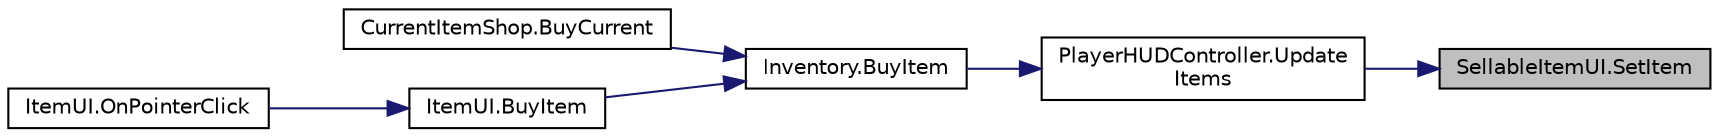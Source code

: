 digraph "SellableItemUI.SetItem"
{
 // INTERACTIVE_SVG=YES
 // LATEX_PDF_SIZE
  bgcolor="transparent";
  edge [fontname="Helvetica",fontsize="10",labelfontname="Helvetica",labelfontsize="10"];
  node [fontname="Helvetica",fontsize="10",shape=record];
  rankdir="RL";
  Node1 [label="SellableItemUI.SetItem",height=0.2,width=0.4,color="black", fillcolor="grey75", style="filled", fontcolor="black",tooltip=" "];
  Node1 -> Node2 [dir="back",color="midnightblue",fontsize="10",style="solid",fontname="Helvetica"];
  Node2 [label="PlayerHUDController.Update\lItems",height=0.2,width=0.4,color="black",URL="$class_player_h_u_d_controller.html#ac39302aee1420d6afbc3a73805929143",tooltip=" "];
  Node2 -> Node3 [dir="back",color="midnightblue",fontsize="10",style="solid",fontname="Helvetica"];
  Node3 [label="Inventory.BuyItem",height=0.2,width=0.4,color="black",URL="$class_inventory.html#a22aa6615c02eff40c88a48c96905e962",tooltip=" "];
  Node3 -> Node4 [dir="back",color="midnightblue",fontsize="10",style="solid",fontname="Helvetica"];
  Node4 [label="CurrentItemShop.BuyCurrent",height=0.2,width=0.4,color="black",URL="$class_current_item_shop.html#ac931da08dc792088bbb913a1db71cf27",tooltip=" "];
  Node3 -> Node5 [dir="back",color="midnightblue",fontsize="10",style="solid",fontname="Helvetica"];
  Node5 [label="ItemUI.BuyItem",height=0.2,width=0.4,color="black",URL="$class_item_u_i.html#a7989b50db532215f7732954841b6ae4d",tooltip=" "];
  Node5 -> Node6 [dir="back",color="midnightblue",fontsize="10",style="solid",fontname="Helvetica"];
  Node6 [label="ItemUI.OnPointerClick",height=0.2,width=0.4,color="black",URL="$class_item_u_i.html#a2b89b23e671541d302225044a9d9de6f",tooltip=" "];
}
